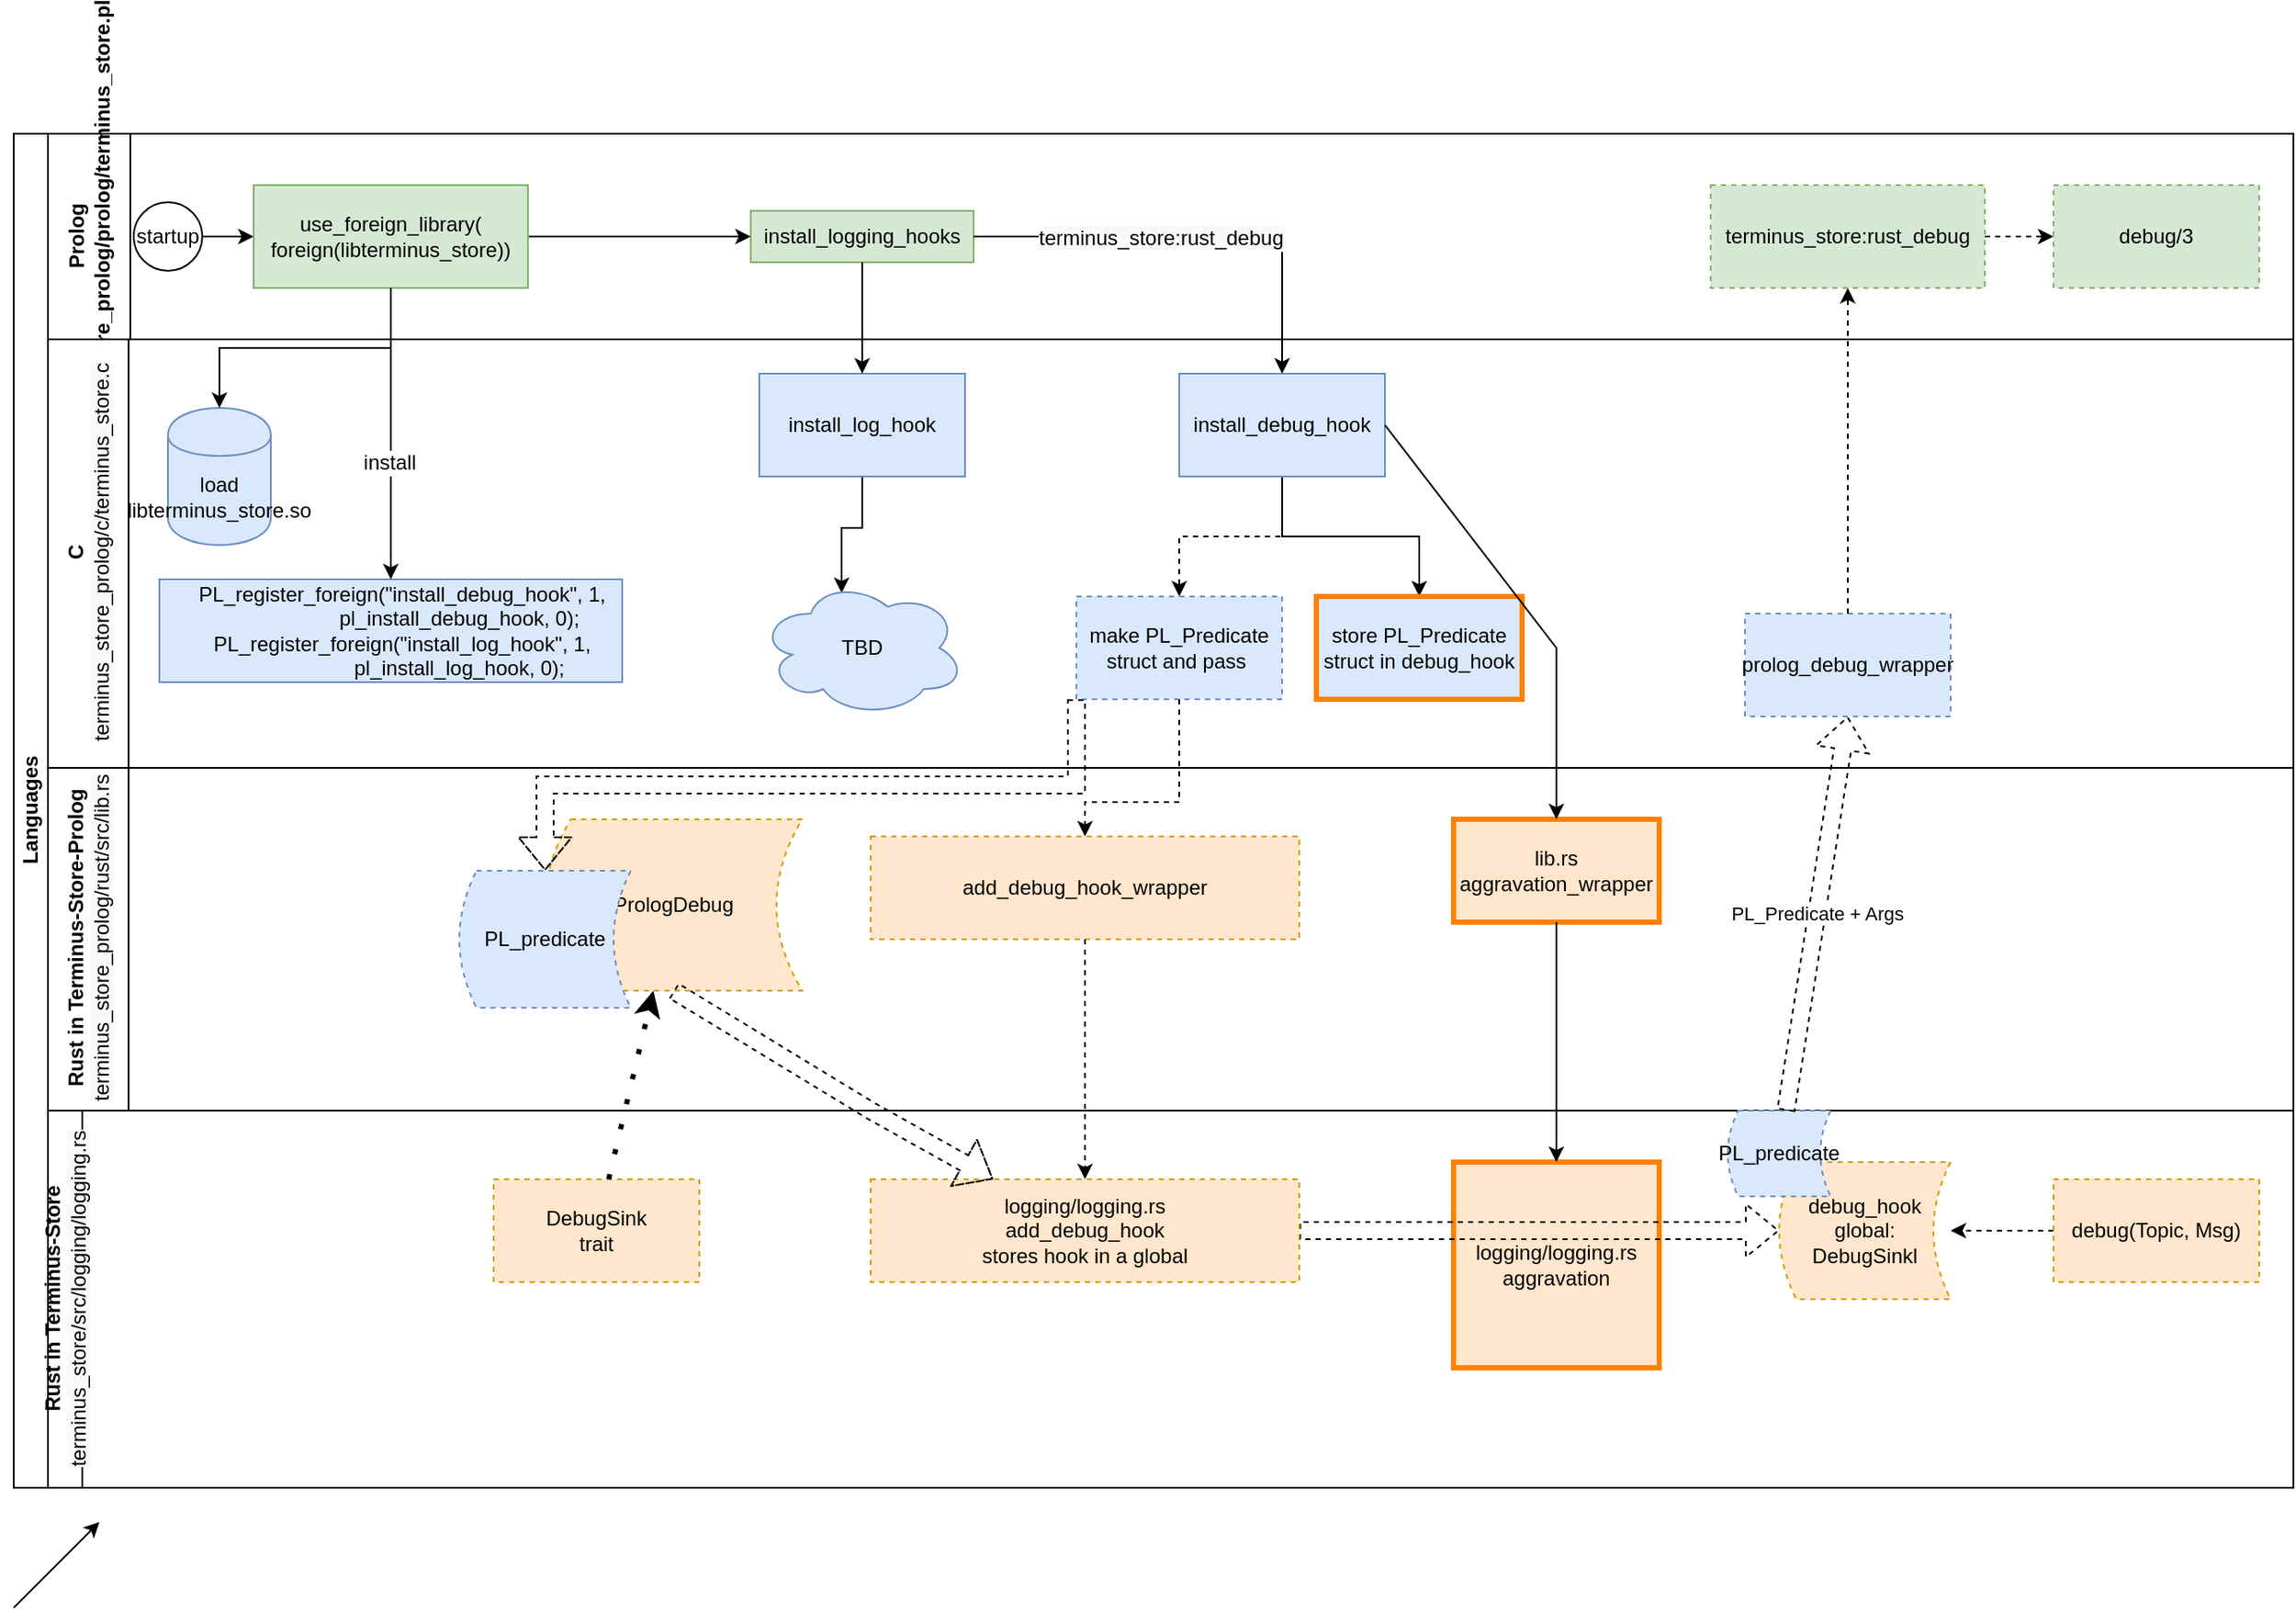 <mxfile version="12.5.3" type="device"><diagram id="prtHgNgQTEPvFCAcTncT" name="Page-1"><mxGraphModel dx="1355" dy="825" grid="1" gridSize="10" guides="1" tooltips="1" connect="1" arrows="1" fold="1" page="1" pageScale="1" pageWidth="2336" pageHeight="1654" math="0" shadow="0"><root><mxCell id="0"/><mxCell id="1" parent="0"/><mxCell id="dNxyNK7c78bLwvsdeMH5-19" value="Languages" style="swimlane;html=1;childLayout=stackLayout;resizeParent=1;resizeParentMax=0;horizontal=0;startSize=20;horizontalStack=0;" parent="1" vertex="1"><mxGeometry x="120" y="120" width="1330" height="790" as="geometry"/></mxCell><mxCell id="dNxyNK7c78bLwvsdeMH5-20" value="Prolog&lt;br&gt;terminus_store_prolog/prolog/terminus_store.pl" style="swimlane;html=1;startSize=48;horizontal=0;" parent="dNxyNK7c78bLwvsdeMH5-19" vertex="1"><mxGeometry x="20" width="1310" height="120" as="geometry"/></mxCell><mxCell id="dNxyNK7c78bLwvsdeMH5-25" value="" style="edgeStyle=orthogonalEdgeStyle;rounded=0;orthogonalLoop=1;jettySize=auto;html=1;entryX=0;entryY=0.5;entryDx=0;entryDy=0;" parent="dNxyNK7c78bLwvsdeMH5-20" source="dNxyNK7c78bLwvsdeMH5-23" target="tiUPO_of62nzCb-RoU3B-20" edge="1"><mxGeometry relative="1" as="geometry"/></mxCell><mxCell id="dNxyNK7c78bLwvsdeMH5-23" value="startup" style="ellipse;whiteSpace=wrap;html=1;" parent="dNxyNK7c78bLwvsdeMH5-20" vertex="1"><mxGeometry x="50" y="40" width="40" height="40" as="geometry"/></mxCell><mxCell id="dNxyNK7c78bLwvsdeMH5-24" value="install_logging_hooks" style="rounded=0;whiteSpace=wrap;html=1;fontFamily=Helvetica;fontSize=12;align=center;fillColor=#d5e8d4;strokeColor=#82b366;" parent="dNxyNK7c78bLwvsdeMH5-20" vertex="1"><mxGeometry x="410" y="45" width="130" height="30" as="geometry"/></mxCell><mxCell id="dNxyNK7c78bLwvsdeMH5-33" value="" style="edgeStyle=orthogonalEdgeStyle;rounded=0;orthogonalLoop=1;jettySize=auto;html=1;endArrow=classic;endFill=1;" parent="dNxyNK7c78bLwvsdeMH5-20" edge="1"><mxGeometry relative="1" as="geometry"><mxPoint x="520" y="60" as="sourcePoint"/></mxGeometry></mxCell><mxCell id="tiUPO_of62nzCb-RoU3B-21" style="edgeStyle=orthogonalEdgeStyle;rounded=0;orthogonalLoop=1;jettySize=auto;html=1;" parent="dNxyNK7c78bLwvsdeMH5-20" source="tiUPO_of62nzCb-RoU3B-20" target="dNxyNK7c78bLwvsdeMH5-24" edge="1"><mxGeometry relative="1" as="geometry"/></mxCell><mxCell id="tiUPO_of62nzCb-RoU3B-20" value="use_foreign_library(&lt;br&gt;foreign(libterminus_store))" style="rounded=0;whiteSpace=wrap;html=1;fillColor=#d5e8d4;strokeColor=#82b366;" parent="dNxyNK7c78bLwvsdeMH5-20" vertex="1"><mxGeometry x="120" y="30" width="160" height="60" as="geometry"/></mxCell><mxCell id="m3I5yAuZM8P5Mo5KjNtQ-7" value="" style="edgeStyle=orthogonalEdgeStyle;rounded=0;orthogonalLoop=1;jettySize=auto;html=1;dashed=1;" edge="1" parent="dNxyNK7c78bLwvsdeMH5-20" source="m3I5yAuZM8P5Mo5KjNtQ-1" target="m3I5yAuZM8P5Mo5KjNtQ-5"><mxGeometry relative="1" as="geometry"/></mxCell><mxCell id="m3I5yAuZM8P5Mo5KjNtQ-1" value="terminus_store:rust_debug" style="rounded=0;whiteSpace=wrap;html=1;strokeColor=#82b366;fillColor=#d5e8d4;dashed=1;" vertex="1" parent="dNxyNK7c78bLwvsdeMH5-20"><mxGeometry x="970" y="30" width="160" height="60" as="geometry"/></mxCell><mxCell id="m3I5yAuZM8P5Mo5KjNtQ-5" value="debug/3" style="rounded=0;whiteSpace=wrap;html=1;dashed=1;strokeColor=#82b366;fillColor=#d5e8d4;" vertex="1" parent="dNxyNK7c78bLwvsdeMH5-20"><mxGeometry x="1170" y="30" width="120" height="60" as="geometry"/></mxCell><mxCell id="dNxyNK7c78bLwvsdeMH5-31" style="edgeStyle=orthogonalEdgeStyle;rounded=0;orthogonalLoop=1;jettySize=auto;html=1;endArrow=classic;endFill=1;" parent="dNxyNK7c78bLwvsdeMH5-19" edge="1"><mxGeometry relative="1" as="geometry"><mxPoint x="500.286" y="90" as="targetPoint"/></mxGeometry></mxCell><mxCell id="dNxyNK7c78bLwvsdeMH5-35" style="edgeStyle=orthogonalEdgeStyle;rounded=0;orthogonalLoop=1;jettySize=auto;html=1;endArrow=classic;endFill=1;" parent="dNxyNK7c78bLwvsdeMH5-19" edge="1"><mxGeometry relative="1" as="geometry"><mxPoint x="300" y="200" as="sourcePoint"/></mxGeometry></mxCell><mxCell id="dNxyNK7c78bLwvsdeMH5-38" style="edgeStyle=orthogonalEdgeStyle;rounded=0;orthogonalLoop=1;jettySize=auto;html=1;endArrow=classic;endFill=1;" parent="dNxyNK7c78bLwvsdeMH5-19" edge="1"><mxGeometry relative="1" as="geometry"><Array as="points"><mxPoint x="180" y="340"/><mxPoint x="400" y="340"/></Array><mxPoint x="180.286" y="210" as="sourcePoint"/></mxGeometry></mxCell><mxCell id="dNxyNK7c78bLwvsdeMH5-21" value="C&lt;br&gt;&lt;span style=&quot;font-weight: 400 ; white-space: normal ; background-color: rgb(248 , 249 , 250)&quot;&gt;terminus_store_prolog/c/terminus_store.c&lt;/span&gt;" style="swimlane;html=1;startSize=47;horizontal=0;" parent="dNxyNK7c78bLwvsdeMH5-19" vertex="1"><mxGeometry x="20" y="120" width="1310" height="250" as="geometry"/></mxCell><mxCell id="dNxyNK7c78bLwvsdeMH5-29" value="" style="edgeStyle=orthogonalEdgeStyle;rounded=0;orthogonalLoop=1;jettySize=auto;html=1;endArrow=classic;endFill=1;" parent="dNxyNK7c78bLwvsdeMH5-21" edge="1"><mxGeometry relative="1" as="geometry"><mxPoint x="200" y="60" as="sourcePoint"/></mxGeometry></mxCell><mxCell id="tiUPO_of62nzCb-RoU3B-32" value="" style="edgeStyle=orthogonalEdgeStyle;rounded=0;orthogonalLoop=1;jettySize=auto;html=1;entryX=0.4;entryY=0.1;entryDx=0;entryDy=0;entryPerimeter=0;" parent="dNxyNK7c78bLwvsdeMH5-21" source="tiUPO_of62nzCb-RoU3B-16" target="tiUPO_of62nzCb-RoU3B-29" edge="1"><mxGeometry relative="1" as="geometry"/></mxCell><mxCell id="tiUPO_of62nzCb-RoU3B-16" value="install_log_hook" style="rounded=0;whiteSpace=wrap;html=1;fillColor=#dae8fc;strokeColor=#6c8ebf;" parent="dNxyNK7c78bLwvsdeMH5-21" vertex="1"><mxGeometry x="415" y="20" width="120" height="60" as="geometry"/></mxCell><mxCell id="tiUPO_of62nzCb-RoU3B-33" value="" style="edgeStyle=orthogonalEdgeStyle;rounded=0;orthogonalLoop=1;jettySize=auto;html=1;" parent="dNxyNK7c78bLwvsdeMH5-21" source="tiUPO_of62nzCb-RoU3B-17" target="tiUPO_of62nzCb-RoU3B-31" edge="1"><mxGeometry relative="1" as="geometry"/></mxCell><mxCell id="tiUPO_of62nzCb-RoU3B-39" style="edgeStyle=orthogonalEdgeStyle;rounded=0;orthogonalLoop=1;jettySize=auto;html=1;dashed=1;" parent="dNxyNK7c78bLwvsdeMH5-21" source="tiUPO_of62nzCb-RoU3B-17" target="tiUPO_of62nzCb-RoU3B-38" edge="1"><mxGeometry relative="1" as="geometry"/></mxCell><mxCell id="tiUPO_of62nzCb-RoU3B-17" value="install_debug_hook" style="rounded=0;whiteSpace=wrap;html=1;fillColor=#dae8fc;strokeColor=#6c8ebf;" parent="dNxyNK7c78bLwvsdeMH5-21" vertex="1"><mxGeometry x="660" y="20" width="120" height="60" as="geometry"/></mxCell><mxCell id="tiUPO_of62nzCb-RoU3B-22" value="load libterminus_store.so" style="shape=cylinder;whiteSpace=wrap;html=1;boundedLbl=1;backgroundOutline=1;fillColor=#dae8fc;strokeColor=#6c8ebf;" parent="dNxyNK7c78bLwvsdeMH5-21" vertex="1"><mxGeometry x="70" y="40" width="60" height="80" as="geometry"/></mxCell><mxCell id="tiUPO_of62nzCb-RoU3B-24" value="&lt;div&gt;&amp;nbsp; &amp;nbsp; PL_register_foreign(&quot;install_debug_hook&quot;, 1,&lt;/div&gt;&lt;div&gt;&amp;nbsp; &amp;nbsp; &amp;nbsp; &amp;nbsp; &amp;nbsp; &amp;nbsp; &amp;nbsp; &amp;nbsp; &amp;nbsp; &amp;nbsp; &amp;nbsp; &amp;nbsp; pl_install_debug_hook, 0);&lt;/div&gt;&lt;div&gt;&amp;nbsp; &amp;nbsp; PL_register_foreign(&quot;install_log_hook&quot;, 1,&lt;/div&gt;&lt;div&gt;&amp;nbsp; &amp;nbsp; &amp;nbsp; &amp;nbsp; &amp;nbsp; &amp;nbsp; &amp;nbsp; &amp;nbsp; &amp;nbsp; &amp;nbsp; &amp;nbsp; &amp;nbsp; pl_install_log_hook, 0);&lt;/div&gt;" style="rounded=0;whiteSpace=wrap;html=1;fillColor=#dae8fc;strokeColor=#6c8ebf;" parent="dNxyNK7c78bLwvsdeMH5-21" vertex="1"><mxGeometry x="65" y="140" width="270" height="60" as="geometry"/></mxCell><mxCell id="tiUPO_of62nzCb-RoU3B-29" value="TBD" style="ellipse;shape=cloud;whiteSpace=wrap;html=1;fillColor=#dae8fc;strokeColor=#6c8ebf;" parent="dNxyNK7c78bLwvsdeMH5-21" vertex="1"><mxGeometry x="415" y="140" width="120" height="80" as="geometry"/></mxCell><mxCell id="tiUPO_of62nzCb-RoU3B-31" value="store PL_Predicate&lt;br&gt;struct in debug_hook" style="rounded=0;whiteSpace=wrap;html=1;fillColor=#dae8fc;strokeColor=#FF8000;strokeWidth=3;" parent="dNxyNK7c78bLwvsdeMH5-21" vertex="1"><mxGeometry x="740" y="150" width="120" height="60" as="geometry"/></mxCell><mxCell id="tiUPO_of62nzCb-RoU3B-38" value="make PL_Predicate&lt;br&gt;struct and pass&amp;nbsp;" style="rounded=0;whiteSpace=wrap;html=1;fillColor=#dae8fc;strokeColor=#6c8ebf;dashed=1;" parent="dNxyNK7c78bLwvsdeMH5-21" vertex="1"><mxGeometry x="600" y="150" width="120" height="60" as="geometry"/></mxCell><mxCell id="tiUPO_of62nzCb-RoU3B-64" value="&lt;span style=&quot;white-space: normal&quot;&gt;prolog_debug_wrapper&lt;/span&gt;" style="whiteSpace=wrap;html=1;dashed=1;strokeColor=#6c8ebf;strokeWidth=1;fillColor=#dae8fc;" parent="dNxyNK7c78bLwvsdeMH5-21" vertex="1"><mxGeometry x="990" y="160" width="120" height="60" as="geometry"/></mxCell><mxCell id="dNxyNK7c78bLwvsdeMH5-22" value="Rust in Terminus-Store-Prolog&lt;br&gt;&lt;span style=&quot;font-weight: 400 ; white-space: normal ; background-color: rgb(248 , 249 , 250)&quot;&gt;terminus_store_prolog/rust/src/lib.rs&lt;/span&gt;" style="swimlane;html=1;startSize=47;horizontal=0;" parent="dNxyNK7c78bLwvsdeMH5-19" vertex="1"><mxGeometry x="20" y="370" width="1310" height="200" as="geometry"><mxRectangle x="20" y="240" width="430" height="20" as="alternateBounds"/></mxGeometry></mxCell><mxCell id="dNxyNK7c78bLwvsdeMH5-37" value="" style="edgeStyle=orthogonalEdgeStyle;rounded=0;orthogonalLoop=1;jettySize=auto;html=1;endArrow=classic;endFill=1;" parent="dNxyNK7c78bLwvsdeMH5-22" edge="1"><mxGeometry relative="1" as="geometry"><mxPoint x="320" y="50" as="sourcePoint"/></mxGeometry></mxCell><mxCell id="tiUPO_of62nzCb-RoU3B-35" value="lib.rs aggravation_wrapper" style="rounded=0;whiteSpace=wrap;html=1;fillColor=#ffe6cc;strokeColor=#FF8000;strokeWidth=3;" parent="dNxyNK7c78bLwvsdeMH5-22" vertex="1"><mxGeometry x="820" y="30" width="120" height="60" as="geometry"/></mxCell><mxCell id="tiUPO_of62nzCb-RoU3B-40" value="add_debug_hook_wrapper" style="rounded=0;whiteSpace=wrap;html=1;dashed=1;fillColor=#ffe6cc;strokeColor=#d79b00;" parent="dNxyNK7c78bLwvsdeMH5-22" vertex="1"><mxGeometry x="480" y="40" width="250" height="60" as="geometry"/></mxCell><mxCell id="tiUPO_of62nzCb-RoU3B-52" value="PrologDebug" style="shape=dataStorage;whiteSpace=wrap;html=1;strokeColor=#d79b00;rounded=0;dashed=1;fillColor=#ffe6cc;" parent="dNxyNK7c78bLwvsdeMH5-22" vertex="1"><mxGeometry x="290" y="30" width="150" height="100" as="geometry"/></mxCell><mxCell id="tiUPO_of62nzCb-RoU3B-54" value="PL_predicate" style="shape=dataStorage;whiteSpace=wrap;html=1;strokeColor=#6c8ebf;fillColor=#dae8fc;rounded=0;dashed=1;" parent="dNxyNK7c78bLwvsdeMH5-22" vertex="1"><mxGeometry x="240" y="60" width="100" height="80" as="geometry"/></mxCell><mxCell id="tiUPO_of62nzCb-RoU3B-10" value="Rust in Terminus-Store&lt;br&gt;&lt;span style=&quot;font-weight: 400 ; white-space: normal ; background-color: rgb(248 , 249 , 250)&quot;&gt;terminus_store/src/logging/logging.rs&lt;/span&gt;" style="swimlane;html=1;startSize=20;horizontal=0;" parent="dNxyNK7c78bLwvsdeMH5-19" vertex="1"><mxGeometry x="20" y="570" width="1310" height="220" as="geometry"><mxRectangle x="20" y="240" width="430" height="20" as="alternateBounds"/></mxGeometry></mxCell><mxCell id="tiUPO_of62nzCb-RoU3B-11" value="" style="edgeStyle=orthogonalEdgeStyle;rounded=0;orthogonalLoop=1;jettySize=auto;html=1;endArrow=classic;endFill=1;" parent="tiUPO_of62nzCb-RoU3B-10" edge="1"><mxGeometry relative="1" as="geometry"><mxPoint x="320" y="50" as="sourcePoint"/></mxGeometry></mxCell><mxCell id="tiUPO_of62nzCb-RoU3B-36" value="logging/logging.rs&lt;br&gt;aggravation" style="whiteSpace=wrap;html=1;aspect=fixed;fillColor=#ffe6cc;strokeColor=#FF8000;strokeWidth=3;" parent="tiUPO_of62nzCb-RoU3B-10" vertex="1"><mxGeometry x="820" y="30" width="120" height="120" as="geometry"/></mxCell><mxCell id="tiUPO_of62nzCb-RoU3B-58" style="edgeStyle=orthogonalEdgeStyle;shape=flexArrow;rounded=0;orthogonalLoop=1;jettySize=auto;html=1;dashed=1;" parent="tiUPO_of62nzCb-RoU3B-10" source="tiUPO_of62nzCb-RoU3B-41" target="tiUPO_of62nzCb-RoU3B-44" edge="1"><mxGeometry relative="1" as="geometry"/></mxCell><mxCell id="tiUPO_of62nzCb-RoU3B-41" value="logging/logging.rs&lt;br&gt;add_debug_hook&lt;br&gt;stores hook in a global" style="rounded=0;whiteSpace=wrap;html=1;dashed=1;fillColor=#ffe6cc;strokeColor=#d79b00;" parent="tiUPO_of62nzCb-RoU3B-10" vertex="1"><mxGeometry x="480" y="40" width="250" height="60" as="geometry"/></mxCell><mxCell id="tiUPO_of62nzCb-RoU3B-44" value="debug_hook&lt;br&gt;global:&lt;br&gt;DebugSinkl" style="shape=dataStorage;whiteSpace=wrap;html=1;dashed=1;fillColor=#ffe6cc;strokeColor=#d79b00;" parent="tiUPO_of62nzCb-RoU3B-10" vertex="1"><mxGeometry x="1010" y="30" width="100" height="80" as="geometry"/></mxCell><mxCell id="tiUPO_of62nzCb-RoU3B-62" style="edgeStyle=orthogonalEdgeStyle;rounded=0;orthogonalLoop=1;jettySize=auto;html=1;dashed=1;" parent="tiUPO_of62nzCb-RoU3B-10" source="tiUPO_of62nzCb-RoU3B-49" target="tiUPO_of62nzCb-RoU3B-44" edge="1"><mxGeometry relative="1" as="geometry"/></mxCell><mxCell id="tiUPO_of62nzCb-RoU3B-49" value="debug(Topic, Msg)" style="rounded=0;whiteSpace=wrap;html=1;dashed=1;strokeColor=#d79b00;strokeWidth=1;fillColor=#ffe6cc;" parent="tiUPO_of62nzCb-RoU3B-10" vertex="1"><mxGeometry x="1170" y="40" width="120" height="60" as="geometry"/></mxCell><mxCell id="tiUPO_of62nzCb-RoU3B-59" value="PL_predicate" style="shape=dataStorage;whiteSpace=wrap;html=1;strokeColor=#6c8ebf;fillColor=#dae8fc;rounded=0;dashed=1;" parent="tiUPO_of62nzCb-RoU3B-10" vertex="1"><mxGeometry x="980" width="60" height="50" as="geometry"/></mxCell><mxCell id="NsFVZVo5qlKcDEAgs6_a-1" value="DebugSink&lt;br&gt;trait" style="rounded=0;whiteSpace=wrap;html=1;fillColor=#ffe6cc;strokeColor=#d79b00;dashed=1;" parent="tiUPO_of62nzCb-RoU3B-10" vertex="1"><mxGeometry x="260" y="40" width="120" height="60" as="geometry"/></mxCell><mxCell id="tiUPO_of62nzCb-RoU3B-23" style="edgeStyle=orthogonalEdgeStyle;rounded=0;orthogonalLoop=1;jettySize=auto;html=1;" parent="dNxyNK7c78bLwvsdeMH5-19" source="tiUPO_of62nzCb-RoU3B-20" target="tiUPO_of62nzCb-RoU3B-22" edge="1"><mxGeometry relative="1" as="geometry"/></mxCell><mxCell id="tiUPO_of62nzCb-RoU3B-34" value="" style="endArrow=classic;html=1;exitX=1;exitY=0.5;exitDx=0;exitDy=0;entryX=0.5;entryY=0;entryDx=0;entryDy=0;rounded=0;" parent="dNxyNK7c78bLwvsdeMH5-19" source="tiUPO_of62nzCb-RoU3B-17" target="tiUPO_of62nzCb-RoU3B-35" edge="1"><mxGeometry width="50" height="50" relative="1" as="geometry"><mxPoint x="840" y="210" as="sourcePoint"/><mxPoint x="920" y="160" as="targetPoint"/><Array as="points"><mxPoint x="900" y="300"/></Array></mxGeometry></mxCell><mxCell id="tiUPO_of62nzCb-RoU3B-37" style="edgeStyle=orthogonalEdgeStyle;rounded=0;orthogonalLoop=1;jettySize=auto;html=1;" parent="dNxyNK7c78bLwvsdeMH5-19" source="tiUPO_of62nzCb-RoU3B-35" target="tiUPO_of62nzCb-RoU3B-36" edge="1"><mxGeometry relative="1" as="geometry"/></mxCell><mxCell id="tiUPO_of62nzCb-RoU3B-42" style="edgeStyle=orthogonalEdgeStyle;rounded=0;orthogonalLoop=1;jettySize=auto;html=1;dashed=1;" parent="dNxyNK7c78bLwvsdeMH5-19" source="tiUPO_of62nzCb-RoU3B-38" target="tiUPO_of62nzCb-RoU3B-40" edge="1"><mxGeometry relative="1" as="geometry"><Array as="points"><mxPoint x="680" y="390"/><mxPoint x="625" y="390"/></Array></mxGeometry></mxCell><mxCell id="tiUPO_of62nzCb-RoU3B-43" style="edgeStyle=orthogonalEdgeStyle;rounded=0;orthogonalLoop=1;jettySize=auto;html=1;dashed=1;" parent="dNxyNK7c78bLwvsdeMH5-19" source="tiUPO_of62nzCb-RoU3B-40" target="tiUPO_of62nzCb-RoU3B-41" edge="1"><mxGeometry relative="1" as="geometry"/></mxCell><mxCell id="tiUPO_of62nzCb-RoU3B-55" value="" style="shape=flexArrow;endArrow=classic;html=1;dashed=1;exitX=0.5;exitY=1;exitDx=0;exitDy=0;" parent="dNxyNK7c78bLwvsdeMH5-19" source="tiUPO_of62nzCb-RoU3B-52" target="tiUPO_of62nzCb-RoU3B-41" edge="1"><mxGeometry width="50" height="50" relative="1" as="geometry"><mxPoint x="340" y="670" as="sourcePoint"/><mxPoint x="390" y="620" as="targetPoint"/><Array as="points"><mxPoint x="500" y="570"/></Array></mxGeometry></mxCell><mxCell id="tiUPO_of62nzCb-RoU3B-61" value="PL_Predicate + Args" style="rounded=0;orthogonalLoop=1;jettySize=auto;html=1;dashed=1;shape=flexArrow;entryX=0.5;entryY=1;entryDx=0;entryDy=0;" parent="dNxyNK7c78bLwvsdeMH5-19" source="tiUPO_of62nzCb-RoU3B-59" target="tiUPO_of62nzCb-RoU3B-64" edge="1"><mxGeometry relative="1" as="geometry"><mxPoint x="1070" y="310" as="targetPoint"/></mxGeometry></mxCell><mxCell id="tiUPO_of62nzCb-RoU3B-19" style="edgeStyle=orthogonalEdgeStyle;rounded=0;orthogonalLoop=1;jettySize=auto;html=1;" parent="dNxyNK7c78bLwvsdeMH5-19" source="dNxyNK7c78bLwvsdeMH5-24" target="tiUPO_of62nzCb-RoU3B-17" edge="1"><mxGeometry relative="1" as="geometry"/></mxCell><mxCell id="m3I5yAuZM8P5Mo5KjNtQ-4" value="&lt;span style=&quot;white-space: normal ; background-color: rgb(248 , 249 , 250)&quot;&gt;terminus_store:rust_debug&lt;/span&gt;" style="text;html=1;align=center;verticalAlign=middle;resizable=0;points=[];labelBackgroundColor=#ffffff;" vertex="1" connectable="0" parent="tiUPO_of62nzCb-RoU3B-19"><mxGeometry x="-0.162" y="-1" relative="1" as="geometry"><mxPoint as="offset"/></mxGeometry></mxCell><mxCell id="tiUPO_of62nzCb-RoU3B-18" style="edgeStyle=orthogonalEdgeStyle;rounded=0;orthogonalLoop=1;jettySize=auto;html=1;" parent="dNxyNK7c78bLwvsdeMH5-19" source="dNxyNK7c78bLwvsdeMH5-24" target="tiUPO_of62nzCb-RoU3B-16" edge="1"><mxGeometry relative="1" as="geometry"/></mxCell><mxCell id="tiUPO_of62nzCb-RoU3B-26" value="" style="endArrow=classic;html=1;entryX=0.5;entryY=0;entryDx=0;entryDy=0;exitX=0.5;exitY=1;exitDx=0;exitDy=0;" parent="dNxyNK7c78bLwvsdeMH5-19" source="tiUPO_of62nzCb-RoU3B-20" target="tiUPO_of62nzCb-RoU3B-24" edge="1"><mxGeometry width="50" height="50" relative="1" as="geometry"><mxPoint x="220" y="220" as="sourcePoint"/><mxPoint x="290" y="300" as="targetPoint"/></mxGeometry></mxCell><mxCell id="tiUPO_of62nzCb-RoU3B-27" value="install" style="text;html=1;align=center;verticalAlign=middle;resizable=0;points=[];labelBackgroundColor=#ffffff;" parent="tiUPO_of62nzCb-RoU3B-26" vertex="1" connectable="0"><mxGeometry x="0.198" y="-1" relative="1" as="geometry"><mxPoint as="offset"/></mxGeometry></mxCell><mxCell id="tiUPO_of62nzCb-RoU3B-68" style="edgeStyle=orthogonalEdgeStyle;rounded=0;orthogonalLoop=1;jettySize=auto;html=1;exitX=0;exitY=1;exitDx=0;exitDy=0;dashed=1;shape=flexArrow;" parent="dNxyNK7c78bLwvsdeMH5-19" source="tiUPO_of62nzCb-RoU3B-38" target="tiUPO_of62nzCb-RoU3B-54" edge="1"><mxGeometry relative="1" as="geometry"/></mxCell><mxCell id="NsFVZVo5qlKcDEAgs6_a-3" style="edgeStyle=none;rounded=0;orthogonalLoop=1;jettySize=auto;html=1;dashed=1;dashPattern=1 4;strokeWidth=3;" parent="dNxyNK7c78bLwvsdeMH5-19" source="NsFVZVo5qlKcDEAgs6_a-1" target="tiUPO_of62nzCb-RoU3B-52" edge="1"><mxGeometry relative="1" as="geometry"/></mxCell><mxCell id="m3I5yAuZM8P5Mo5KjNtQ-2" value="" style="edgeStyle=orthogonalEdgeStyle;rounded=0;orthogonalLoop=1;jettySize=auto;html=1;dashed=1;" edge="1" parent="dNxyNK7c78bLwvsdeMH5-19" source="tiUPO_of62nzCb-RoU3B-64" target="m3I5yAuZM8P5Mo5KjNtQ-1"><mxGeometry relative="1" as="geometry"><mxPoint x="1070" y="140" as="sourcePoint"/></mxGeometry></mxCell><mxCell id="NsFVZVo5qlKcDEAgs6_a-2" value="" style="endArrow=classic;html=1;" parent="1" edge="1"><mxGeometry width="50" height="50" relative="1" as="geometry"><mxPoint x="120" y="980" as="sourcePoint"/><mxPoint x="170" y="930" as="targetPoint"/></mxGeometry></mxCell></root></mxGraphModel></diagram></mxfile>